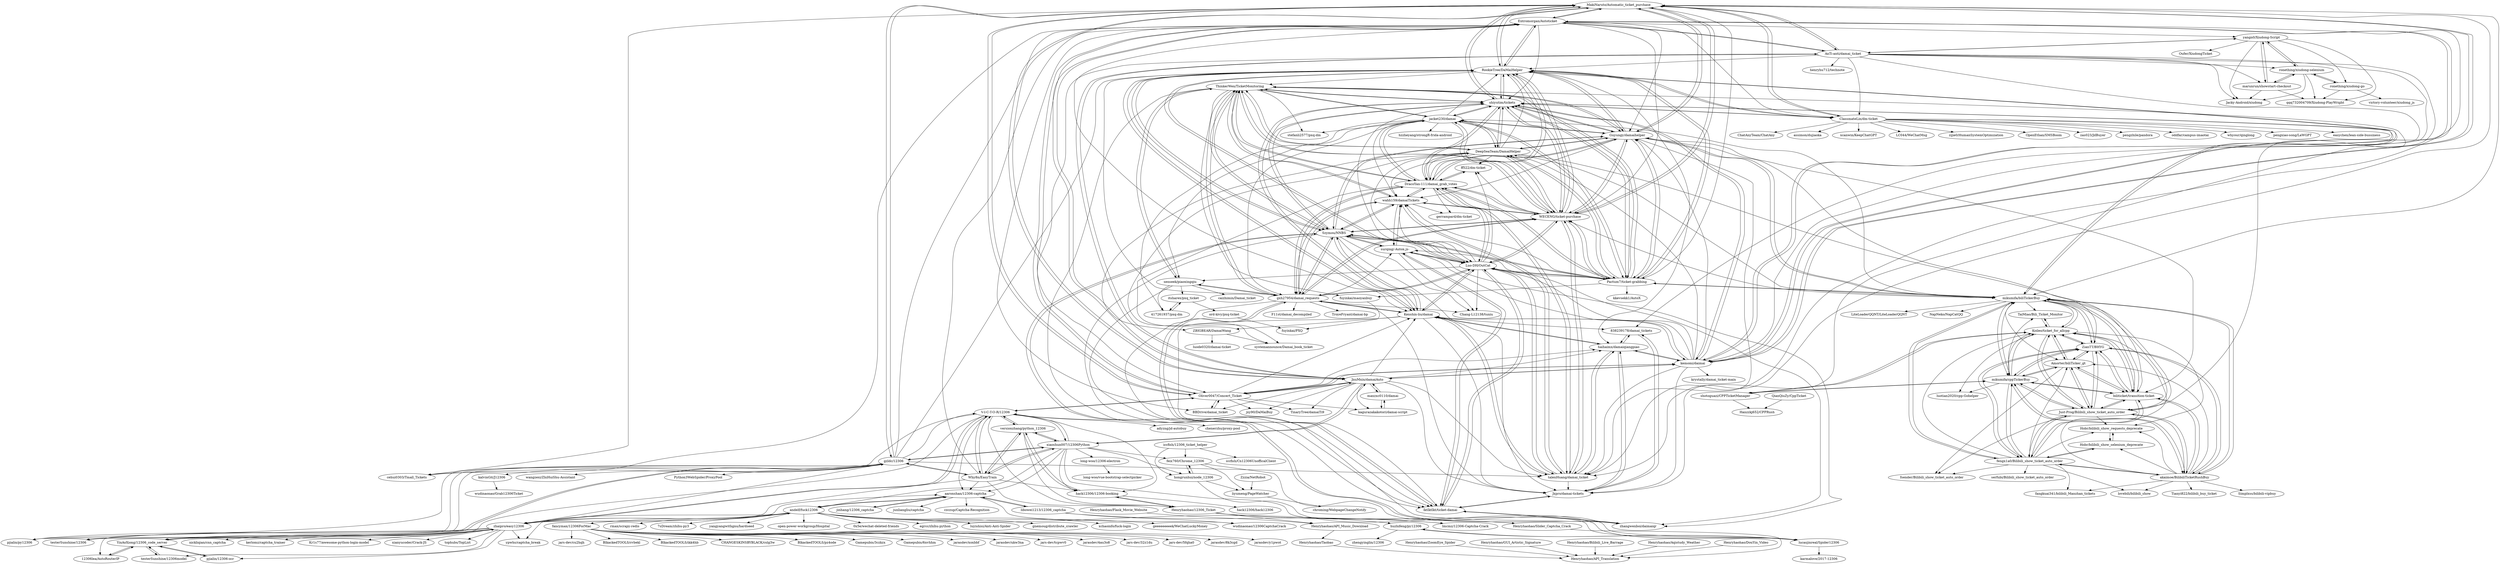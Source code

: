 digraph G {
"MakiNaruto/Automatic_ticket_purchase" -> "Entromorgan/Autoticket"
"MakiNaruto/Automatic_ticket_purchase" -> "shiyutim/tickets"
"MakiNaruto/Automatic_ticket_purchase" -> "RookieTree/DaMaiHelper"
"MakiNaruto/Automatic_ticket_purchase" -> "ClassmateLin/dm-ticket"
"MakiNaruto/Automatic_ticket_purchase" -> "Guyungy/damaihelper"
"MakiNaruto/Automatic_ticket_purchase" -> "WECENG/ticket-purchase"
"MakiNaruto/Automatic_ticket_purchase" -> "kemomi/daimai"
"MakiNaruto/Automatic_ticket_purchase" -> "Oliver0047/Concert_Ticket"
"MakiNaruto/Automatic_ticket_purchase" -> "JnuMxin/damaiAuto"
"MakiNaruto/Automatic_ticket_purchase" -> "AnTi-anti/damai_ticket"
"MakiNaruto/Automatic_ticket_purchase" -> "cehui0303/Tmall_Tickets" ["e"=1]
"MakiNaruto/Automatic_ticket_purchase" -> "Pactum7/ticket-grabbing"
"MakiNaruto/Automatic_ticket_purchase" -> "talenHuang/damai_ticket"
"MakiNaruto/Automatic_ticket_purchase" -> "gzldc/12306"
"MakiNaruto/Automatic_ticket_purchase" -> "mikumifa/biliTickerBuy"
"V-I-C-T-O-R/12306" -> "versionzhang/python_12306"
"V-I-C-T-O-R/12306" -> "xiaoshun007/12306Python"
"V-I-C-T-O-R/12306" -> "Why8n/EasyTrain"
"V-I-C-T-O-R/12306" -> "Henryhaohao/12306_Ticket"
"V-I-C-T-O-R/12306" -> "zhaipro/easy12306"
"V-I-C-T-O-R/12306" -> "aaronshan/12306-captcha"
"V-I-C-T-O-R/12306" -> "hack12306/12306-booking"
"V-I-C-T-O-R/12306" -> "Oliver0047/Concert_Ticket"
"V-I-C-T-O-R/12306" -> "YinAoXiong/12306_code_server"
"V-I-C-T-O-R/12306" -> "pjialin/py12306" ["e"=1]
"V-I-C-T-O-R/12306" -> "adyzng/jd-autobuy" ["e"=1]
"V-I-C-T-O-R/12306" -> "chenerzhu/proxy-pool" ["e"=1]
"Oliver0047/Concert_Ticket" -> "JnuMxin/damaiAuto"
"Oliver0047/Concert_Ticket" -> "Entromorgan/Autoticket"
"Oliver0047/Concert_Ticket" -> "BBDrive/damai_ticket"
"Oliver0047/Concert_Ticket" -> "kemomi/daimai"
"Oliver0047/Concert_Ticket" -> "jxy90/DaMaiBuy"
"Oliver0047/Concert_Ticket" -> "haihaimx/damaiqiangpiao"
"Oliver0047/Concert_Ticket" -> "MakiNaruto/Automatic_ticket_purchase"
"Oliver0047/Concert_Ticket" -> "kagurazakakotori/damai-script"
"Oliver0047/Concert_Ticket" -> "TinaryTree/damaiTi9"
"Oliver0047/Concert_Ticket" -> "V-I-C-T-O-R/12306"
"Oliver0047/Concert_Ticket" -> "Kenshin-liu/damai"
"Henryhaohao/Flask_Movie_Website" -> "Henryhaohao/API_Music_Download"
"iccfish/12306_ticket_helper" -> "iccfish/Cn12306UnofficalClient" ["e"=1]
"iccfish/12306_ticket_helper" -> "feix760/Chrome_12306"
"iccfish/12306_ticket_helper" -> "hongrunhui/node_12306"
"Why8n/EasyTrain" -> "gzldc/12306"
"Why8n/EasyTrain" -> "xiaoshun007/12306Python"
"Why8n/EasyTrain" -> "V-I-C-T-O-R/12306"
"Why8n/EasyTrain" -> "versionzhang/python_12306"
"Why8n/EasyTrain" -> "hack12306/12306-booking"
"Why8n/EasyTrain" -> "aaronshan/12306-captcha"
"Why8n/EasyTrain" -> "Entromorgan/Autoticket"
"Why8n/EasyTrain" -> "zhaipro/easy12306"
"Why8n/EasyTrain" -> "Henryhaohao/12306_Ticket"
"xiaoshun007/12306Python" -> "versionzhang/python_12306"
"xiaoshun007/12306Python" -> "V-I-C-T-O-R/12306"
"xiaoshun007/12306Python" -> "feix760/Chrome_12306"
"xiaoshun007/12306Python" -> "Why8n/EasyTrain"
"xiaoshun007/12306Python" -> "hongrunhui/node_12306"
"xiaoshun007/12306Python" -> "aaronshan/12306-captcha"
"xiaoshun007/12306Python" -> "andelf/fuck12306"
"xiaoshun007/12306Python" -> "hack12306/12306-booking"
"xiaoshun007/12306Python" -> "JnuMxin/damaiAuto"
"xiaoshun007/12306Python" -> "gzldc/12306"
"xiaoshun007/12306Python" -> "lucasjinreal/Spider12306"
"xiaoshun007/12306Python" -> "long-woo/12306-electron"
"JnuMxin/damaiAuto" -> "Oliver0047/Concert_Ticket"
"JnuMxin/damaiAuto" -> "maxzxc0110/damai"
"JnuMxin/damaiAuto" -> "kagurazakakotori/damai-script"
"JnuMxin/damaiAuto" -> "TinaryTree/damaiTi9"
"JnuMxin/damaiAuto" -> "Entromorgan/Autoticket"
"JnuMxin/damaiAuto" -> "jxy90/DaMaiBuy"
"JnuMxin/damaiAuto" -> "kemomi/daimai"
"JnuMxin/damaiAuto" -> "AnTi-anti/damai_ticket"
"JnuMxin/damaiAuto" -> "BBDrive/damai_ticket"
"JnuMxin/damaiAuto" -> "haihaimx/damaiqiangpiao"
"JnuMxin/damaiAuto" -> "talenHuang/damai_ticket"
"JnuMxin/damaiAuto" -> "MakiNaruto/Automatic_ticket_purchase"
"JnuMxin/damaiAuto" -> "Jxpro/damai-tickets"
"JnuMxin/damaiAuto" -> "Kenshin-liu/damai"
"JnuMxin/damaiAuto" -> "xiaoshun007/12306Python"
"hack12306/12306-booking" -> "versionzhang/python_12306"
"hack12306/12306-booking" -> "hack12306/hack12306"
"hack12306/12306-booking" -> "Henryhaohao/12306_Ticket"
"aaronshan/12306-captcha" -> "libowei1213/12306_captcha"
"aaronshan/12306-captcha" -> "jinhang/12306_captcha"
"aaronshan/12306-captcha" -> "junliangliu/captcha" ["e"=1]
"aaronshan/12306-captcha" -> "czczup/Captcha-Recognition"
"aaronshan/12306-captcha" -> "wudinaonao/12306CaptchaCrack"
"aaronshan/12306-captcha" -> "andelf/fuck12306"
"libowei1213/12306_captcha" -> "aaronshan/12306-captcha"
"libowei1213/12306_captcha" -> "wudinaonao/12306CaptchaCrack"
"libowei1213/12306_captcha" -> "lmcmz/12306-Captcha-Crack"
"Henryhaohao/12306_Ticket" -> "Henryhaohao/API_Music_Download"
"Henryhaohao/12306_Ticket" -> "Henryhaohao/Slider_Captcha_Crack"
"Henryhaohao/12306_Ticket" -> "hack12306/12306-booking"
"Henryhaohao/12306_Ticket" -> "lmcmz/12306-Captcha-Crack"
"Zzzia/NetRobot" -> "liyumeng/PageWatcher"
"maxzxc0110/damai" -> "kagurazakakotori/damai-script"
"maxzxc0110/damai" -> "JnuMxin/damaiAuto"
"12306lea/AutoRouterIP" -> "YinAoXiong/12306_code_server"
"Henryhaohao/Taobao" -> "Henryhaohao/API_Translation"
"feix760/Chrome_12306" -> "hongrunhui/node_12306"
"feix760/Chrome_12306" -> "liyumeng/PageWatcher"
"feix760/Chrome_12306" -> "lucasjinreal/Spider12306"
"versionzhang/python_12306" -> "hack12306/12306-booking"
"versionzhang/python_12306" -> "xiaoshun007/12306Python"
"versionzhang/python_12306" -> "V-I-C-T-O-R/12306"
"versionzhang/python_12306" -> "Henryhaohao/12306_Ticket"
"versionzhang/python_12306" -> "Why8n/EasyTrain"
"huzhifeng/py12306" -> "zhengyinglin/12306"
"huzhifeng/py12306" -> "lucasjinreal/Spider12306"
"long-woo/12306-electron" -> "long-woo/vue-bootstrap-selectpicker"
"kagurazakakotori/damai-script" -> "maxzxc0110/damai"
"Henryhaohao/API_Music_Download" -> "Henryhaohao/Taobao"
"Henryhaohao/ZoomEye_Spider" -> "Henryhaohao/API_Translation"
"Henryhaohao/GUI_Artistic_Signature" -> "Henryhaohao/API_Translation"
"Henryhaohao/Slider_Captcha_Crack" -> "Henryhaohao/API_Translation"
"Henryhaohao/Bilibili_Live_Barrage" -> "Henryhaohao/API_Translation"
"Henryhaohao/Aqistudy_Weather" -> "Henryhaohao/API_Translation"
"Henryhaohao/DouYin_Video" -> "Henryhaohao/API_Translation"
"Kenshin-liu/damai" -> "talenHuang/damai_ticket"
"Kenshin-liu/damai" -> "gxh27954/damai_requests"
"Kenshin-liu/damai" -> "haihaimx/damaiqiangpiao"
"Kenshin-liu/damai" -> "Luo-DH/OutCat"
"Kenshin-liu/damai" -> "Szymou/NNBS"
"Kenshin-liu/damai" -> "ZBIGBEAR/DamaiWang"
"Kenshin-liu/damai" -> "RookieTree/DaMaiHelper"
"Kenshin-liu/damai" -> "lktlktlkt/ticket-damai"
"Kenshin-liu/damai" -> "Jxpro/damai-tickets"
"Kenshin-liu/damai" -> "838239178/damai_tickets"
"Kenshin-liu/damai" -> "shiyutim/tickets"
"Kenshin-liu/damai" -> "kemomi/daimai"
"Entromorgan/Autoticket" -> "Oliver0047/Concert_Ticket"
"Entromorgan/Autoticket" -> "MakiNaruto/Automatic_ticket_purchase"
"Entromorgan/Autoticket" -> "JnuMxin/damaiAuto"
"Entromorgan/Autoticket" -> "BBDrive/damai_ticket"
"Entromorgan/Autoticket" -> "AnTi-anti/damai_ticket"
"Entromorgan/Autoticket" -> "RookieTree/DaMaiHelper"
"Entromorgan/Autoticket" -> "kemomi/daimai"
"Entromorgan/Autoticket" -> "shiyutim/tickets"
"Entromorgan/Autoticket" -> "yangn0/Xiudong-Script"
"Entromorgan/Autoticket" -> "Kenshin-liu/damai"
"Entromorgan/Autoticket" -> "cehui0303/Tmall_Tickets" ["e"=1]
"Entromorgan/Autoticket" -> "talenHuang/damai_ticket"
"Entromorgan/Autoticket" -> "ClassmateLin/dm-ticket"
"Entromorgan/Autoticket" -> "WECENG/ticket-purchase"
"Entromorgan/Autoticket" -> "Guyungy/damaihelper"
"kalvinGit/J12306" -> "wudinaonao/Grab12306Ticket"
"testerSunshine/12306model" -> "YinAoXiong/12306_code_server"
"YinAoXiong/12306_code_server" -> "zhaipro/easy12306"
"YinAoXiong/12306_code_server" -> "pjialin/12306-ocr"
"YinAoXiong/12306_code_server" -> "testerSunshine/12306model"
"YinAoXiong/12306_code_server" -> "12306lea/AutoRouterIP"
"YinAoXiong/12306_code_server" -> "gzldc/12306"
"pjialin/12306-ocr" -> "YinAoXiong/12306_code_server"
"BBDrive/damai_ticket" -> "Oliver0047/Concert_Ticket"
"gzldc/12306" -> "Why8n/EasyTrain"
"gzldc/12306" -> "YinAoXiong/12306_code_server"
"gzldc/12306" -> "MakiNaruto/Automatic_ticket_purchase"
"gzldc/12306" -> "cehui0303/Tmall_Tickets" ["e"=1]
"gzldc/12306" -> "zhaipro/easy12306"
"gzldc/12306" -> "xiaoshun007/12306Python"
"gzldc/12306" -> "kalvinGit/J12306"
"gzldc/12306" -> "Python3WebSpider/ProxyPool" ["e"=1]
"gzldc/12306" -> "Entromorgan/Autoticket"
"gzldc/12306" -> "pjialin/py12306" ["e"=1]
"gzldc/12306" -> "testerSunshine/12306" ["e"=1]
"gzldc/12306" -> "V-I-C-T-O-R/12306"
"gzldc/12306" -> "talenHuang/damai_ticket"
"gzldc/12306" -> "wangzexi/ZhiHuiShu-Assistant" ["e"=1]
"gzldc/12306" -> "RookieTree/DaMaiHelper"
"zhaipro/easy12306" -> "YinAoXiong/12306_code_server"
"zhaipro/easy12306" -> "pjialin/py12306" ["e"=1]
"zhaipro/easy12306" -> "testerSunshine/12306" ["e"=1]
"zhaipro/easy12306" -> "nickliqian/cnn_captcha" ["e"=1]
"zhaipro/easy12306" -> "pjialin/12306-ocr"
"zhaipro/easy12306" -> "andelf/fuck12306"
"zhaipro/easy12306" -> "ypwhs/captcha_break" ["e"=1]
"zhaipro/easy12306" -> "kerlomz/captcha_trainer" ["e"=1]
"zhaipro/easy12306" -> "12306lea/AutoRouterIP"
"zhaipro/easy12306" -> "testerSunshine/12306model"
"zhaipro/easy12306" -> "aaronshan/12306-captcha"
"zhaipro/easy12306" -> "V-I-C-T-O-R/12306"
"zhaipro/easy12306" -> "Kr1s77/awesome-python-login-model" ["e"=1]
"zhaipro/easy12306" -> "xianyucoder/Crack-JS" ["e"=1]
"zhaipro/easy12306" -> "tophubs/TopList" ["e"=1]
"andelf/fuck12306" -> "0x5e/wechat-deleted-friends" ["e"=1]
"andelf/fuck12306" -> "aaronshan/12306-captcha"
"andelf/fuck12306" -> "ypwhs/captcha_break" ["e"=1]
"andelf/fuck12306" -> "zhaipro/easy12306"
"andelf/fuck12306" -> "egrcc/zhihu-python" ["e"=1]
"andelf/fuck12306" -> "luyishisi/Anti-Anti-Spider" ["e"=1]
"andelf/fuck12306" -> "gnemoug/distribute_crawler" ["e"=1]
"andelf/fuck12306" -> "xchaoinfo/fuck-login" ["e"=1]
"andelf/fuck12306" -> "geeeeeeeeek/WeChatLuckyMoney" ["e"=1]
"andelf/fuck12306" -> "huzhifeng/py12306"
"andelf/fuck12306" -> "rmax/scrapy-redis" ["e"=1]
"andelf/fuck12306" -> "7sDream/zhihu-py3" ["e"=1]
"andelf/fuck12306" -> "fancymax/12306ForMac"
"andelf/fuck12306" -> "yangyangwithgnu/hardseed" ["e"=1]
"andelf/fuck12306" -> "open-power-workgroup/Hospital" ["e"=1]
"AnTi-anti/damai_ticket" -> "marunrun/showstart-checkout"
"AnTi-anti/damai_ticket" -> "yangn0/Xiudong-Script"
"AnTi-anti/damai_ticket" -> "Entromorgan/Autoticket"
"AnTi-anti/damai_ticket" -> "Jxpro/damai-tickets"
"AnTi-anti/damai_ticket" -> "JnuMxin/damaiAuto"
"AnTi-anti/damai_ticket" -> "MakiNaruto/Automatic_ticket_purchase"
"AnTi-anti/damai_ticket" -> "ronething/xiudong-selenium"
"AnTi-anti/damai_ticket" -> "Oliver0047/Concert_Ticket"
"AnTi-anti/damai_ticket" -> "kemomi/daimai"
"AnTi-anti/damai_ticket" -> "ClassmateLin/dm-ticket"
"AnTi-anti/damai_ticket" -> "henryhu712/technote" ["e"=1]
"AnTi-anti/damai_ticket" -> "838239178/damai_tickets"
"AnTi-anti/damai_ticket" -> "Jacky-Android/xiudong"
"AnTi-anti/damai_ticket" -> "RookieTree/DaMaiHelper"
"yangn0/Xiudong-Script" -> "ronething/xiudong-selenium"
"yangn0/Xiudong-Script" -> "marunrun/showstart-checkout"
"yangn0/Xiudong-Script" -> "AnTi-anti/damai_ticket"
"yangn0/Xiudong-Script" -> "Jacky-Android/xiudong"
"yangn0/Xiudong-Script" -> "ronething/xiudong-go"
"yangn0/Xiudong-Script" -> "qqq732004709/Xiudong-PlayWright"
"yangn0/Xiudong-Script" -> "Oufer/XiudongTicket"
"talenHuang/damai_ticket" -> "Kenshin-liu/damai"
"talenHuang/damai_ticket" -> "haihaimx/damaiqiangpiao"
"talenHuang/damai_ticket" -> "wahh159/damaiTickets"
"talenHuang/damai_ticket" -> "Luo-DH/OutCat"
"talenHuang/damai_ticket" -> "WECENG/ticket-purchase"
"talenHuang/damai_ticket" -> "DracoYan-111/damai_grab_votes"
"talenHuang/damai_ticket" -> "Jxpro/damai-tickets"
"marunrun/showstart-checkout" -> "ronething/xiudong-selenium"
"marunrun/showstart-checkout" -> "yangn0/Xiudong-Script"
"marunrun/showstart-checkout" -> "Jacky-Android/xiudong"
"marunrun/showstart-checkout" -> "qqq732004709/Xiudong-PlayWright"
"jinhang/12306_captcha" -> "aaronshan/12306-captcha"
"ronething/xiudong-selenium" -> "ronething/xiudong-go"
"ronething/xiudong-selenium" -> "yangn0/Xiudong-Script"
"ronething/xiudong-selenium" -> "marunrun/showstart-checkout"
"ronething/xiudong-selenium" -> "qqq732004709/Xiudong-PlayWright"
"ronething/xiudong-selenium" -> "Jacky-Android/xiudong"
"fancymax/12306ForMac" -> "jarasdev/xoxbbf"
"fancymax/12306ForMac" -> "jarasdev/ukw3na"
"fancymax/12306ForMac" -> "jars-dev/tcpwv0"
"fancymax/12306ForMac" -> "jarasdev/4au3o8"
"fancymax/12306ForMac" -> "jars-dev/32z1du"
"fancymax/12306ForMac" -> "jars-dev/5fqha0"
"fancymax/12306ForMac" -> "jarasdev/8k3cgd"
"fancymax/12306ForMac" -> "jarasdev/y1pwot"
"fancymax/12306ForMac" -> "jars-dev/cu2hqh"
"fancymax/12306ForMac" -> "BlkackedTOOLS/cvbekl"
"fancymax/12306ForMac" -> "BlkackedTOOLS/ikk4hb"
"fancymax/12306ForMac" -> "CHANGESKINSBYBLACK/cslg3w"
"fancymax/12306ForMac" -> "BlkackedTOOLS/pz4ode"
"fancymax/12306ForMac" -> "Gamepubis/3czkzx"
"fancymax/12306ForMac" -> "Gamepubis/6nvhhm"
"liyumeng/PageWatcher" -> "chroming/WebpageChangeNotify" ["e"=1]
"Jxpro/damai-tickets" -> "haihaimx/damaiqiangpiao"
"Jxpro/damai-tickets" -> "lktlktlkt/ticket-damai"
"Jxpro/damai-tickets" -> "838239178/damai_tickets"
"ronething/xiudong-go" -> "ronething/xiudong-selenium"
"ronething/xiudong-go" -> "qqq732004709/Xiudong-PlayWright"
"ronething/xiudong-go" -> "victory-volunteer/xiudong_js"
"ClassmateLin/dm-ticket" -> "shiyutim/tickets"
"ClassmateLin/dm-ticket" -> "MakiNaruto/Automatic_ticket_purchase"
"ClassmateLin/dm-ticket" -> "RookieTree/DaMaiHelper"
"ClassmateLin/dm-ticket" -> "OpenEthan/SMSBoom" ["e"=1]
"ClassmateLin/dm-ticket" -> "zas023/JdBuyer" ["e"=1]
"ClassmateLin/dm-ticket" -> "pengzhile/pandora" ["e"=1]
"ClassmateLin/dm-ticket" -> "oddfar/campus-imaotai" ["e"=1]
"ClassmateLin/dm-ticket" -> "whyour/qinglong" ["e"=1]
"ClassmateLin/dm-ticket" -> "pengxiao-song/LaWGPT" ["e"=1]
"ClassmateLin/dm-ticket" -> "easychen/lean-side-bussiness" ["e"=1]
"ClassmateLin/dm-ticket" -> "ChatAnyTeam/ChatAny" ["e"=1]
"ClassmateLin/dm-ticket" -> "assimon/dujiaoka" ["e"=1]
"ClassmateLin/dm-ticket" -> "xcanwin/KeepChatGPT" ["e"=1]
"ClassmateLin/dm-ticket" -> "LC044/WeChatMsg" ["e"=1]
"ClassmateLin/dm-ticket" -> "zijie0/HumanSystemOptimization" ["e"=1]
"mikumifa/biliTickerBuy" -> "ZianTT/BHYG"
"mikumifa/biliTickerBuy" -> "mikumifa/cppTickerBuy"
"mikumifa/biliTickerBuy" -> "biliticket/transition-ticket"
"mikumifa/biliTickerBuy" -> "akaimoe/BilibiliTicketRushBuy"
"mikumifa/biliTickerBuy" -> "Koileo/ticket_for_allcpp"
"mikumifa/biliTickerBuy" -> "fengx1a0/Bilibili_show_ticket_auto_order"
"mikumifa/biliTickerBuy" -> "Just-Prog/Bilibili_show_ticket_auto_order"
"mikumifa/biliTickerBuy" -> "Amorter/biliTicker_gt"
"mikumifa/biliTickerBuy" -> "Guyungy/damaihelper"
"mikumifa/biliTickerBuy" -> "Pactum7/ticket-grabbing"
"mikumifa/biliTickerBuy" -> "shiyutim/tickets"
"mikumifa/biliTickerBuy" -> "WECENG/ticket-purchase"
"mikumifa/biliTickerBuy" -> "LiteLoaderQQNT/LiteLoaderQQNT" ["e"=1]
"mikumifa/biliTickerBuy" -> "TaiMiao/Bili_Ticket_Monitor"
"mikumifa/biliTickerBuy" -> "NapNeko/NapCatQQ" ["e"=1]
"shiyutim/tickets" -> "RookieTree/DaMaiHelper"
"shiyutim/tickets" -> "Guyungy/damaihelper"
"shiyutim/tickets" -> "MakiNaruto/Automatic_ticket_purchase"
"shiyutim/tickets" -> "Pactum7/ticket-grabbing"
"shiyutim/tickets" -> "ClassmateLin/dm-ticket"
"shiyutim/tickets" -> "WECENG/ticket-purchase"
"shiyutim/tickets" -> "DeepSeaTeam/DamaiHelper"
"shiyutim/tickets" -> "ThinkerWen/TicketMonitoring"
"shiyutim/tickets" -> "kemomi/daimai"
"shiyutim/tickets" -> "jacket230/damai"
"shiyutim/tickets" -> "Kenshin-liu/damai"
"shiyutim/tickets" -> "DracoYan-111/damai_grab_votes"
"shiyutim/tickets" -> "Szymou/NNBS"
"shiyutim/tickets" -> "mikumifa/biliTickerBuy"
"shiyutim/tickets" -> "Luo-DH/OutCat"
"Guyungy/damaihelper" -> "DeepSeaTeam/DamaiHelper"
"Guyungy/damaihelper" -> "Pactum7/ticket-grabbing"
"Guyungy/damaihelper" -> "WECENG/ticket-purchase"
"Guyungy/damaihelper" -> "shiyutim/tickets"
"Guyungy/damaihelper" -> "DracoYan-111/damai_grab_votes"
"Guyungy/damaihelper" -> "jacket230/damai"
"Guyungy/damaihelper" -> "ThinkerWen/TicketMonitoring"
"Guyungy/damaihelper" -> "RookieTree/DaMaiHelper"
"Guyungy/damaihelper" -> "mikumifa/biliTickerBuy"
"Guyungy/damaihelper" -> "MakiNaruto/Automatic_ticket_purchase"
"Guyungy/damaihelper" -> "wahh159/damaiTickets"
"Guyungy/damaihelper" -> "ZianTT/BHYG"
"Guyungy/damaihelper" -> "talenHuang/damai_ticket"
"Guyungy/damaihelper" -> "Szymou/NNBS"
"Guyungy/damaihelper" -> "biliticket/transition-ticket"
"lktlktlkt/ticket-damai" -> "gxh27954/damai_requests"
"lktlktlkt/ticket-damai" -> "zhangwenboi/daimaiqr"
"lktlktlkt/ticket-damai" -> "surqing/-Autox.js-"
"lktlktlkt/ticket-damai" -> "Luo-DH/OutCat"
"lktlktlkt/ticket-damai" -> "Jxpro/damai-tickets"
"Luo-DH/OutCat" -> "Szymou/NNBS"
"Luo-DH/OutCat" -> "gxh27954/damai_requests"
"Luo-DH/OutCat" -> "lktlktlkt/ticket-damai"
"Luo-DH/OutCat" -> "RookieTree/DaMaiHelper"
"Luo-DH/OutCat" -> "Kenshin-liu/damai"
"Luo-DH/OutCat" -> "talenHuang/damai_ticket"
"Luo-DH/OutCat" -> "surqing/-Autox.js-"
"Luo-DH/OutCat" -> "DracoYan-111/damai_grab_votes"
"Luo-DH/OutCat" -> "Chang-L12138/tuniu"
"Luo-DH/OutCat" -> "senseek/piaoxingqiu"
"Luo-DH/OutCat" -> "ff522/dm-ticket"
"Luo-DH/OutCat" -> "Pactum7/ticket-grabbing"
"Luo-DH/OutCat" -> "zhangwenboi/daimaiqr"
"Luo-DH/OutCat" -> "wahh159/damaiTickets"
"Luo-DH/OutCat" -> "WECENG/ticket-purchase"
"fengx1a0/Bilibili_show_ticket_auto_order" -> "Just-Prog/Bilibili_show_ticket_auto_order"
"fengx1a0/Bilibili_show_ticket_auto_order" -> "ZianTT/BHYG"
"fengx1a0/Bilibili_show_ticket_auto_order" -> "biliticket/transition-ticket"
"fengx1a0/Bilibili_show_ticket_auto_order" -> "akaimoe/BilibiliTicketRushBuy"
"fengx1a0/Bilibili_show_ticket_auto_order" -> "Hobr/bilibili_show_selenium_deprecate"
"fengx1a0/Bilibili_show_ticket_auto_order" -> "mikumifa/biliTickerBuy"
"fengx1a0/Bilibili_show_ticket_auto_order" -> "mikumifa/cppTickerBuy"
"fengx1a0/Bilibili_show_ticket_auto_order" -> "Hobr/bilibili_show_requests_deprecate"
"fengx1a0/Bilibili_show_ticket_auto_order" -> "Amorter/biliTicker_gt"
"fengx1a0/Bilibili_show_ticket_auto_order" -> "fangkuai341/bilibili_Manzhan_tickets"
"fengx1a0/Bilibili_show_ticket_auto_order" -> "Koileo/ticket_for_allcpp"
"fengx1a0/Bilibili_show_ticket_auto_order" -> "fsender/Bilibili_show_ticket_auto_order"
"fengx1a0/Bilibili_show_ticket_auto_order" -> "lovebili/bilibili_show"
"fengx1a0/Bilibili_show_ticket_auto_order" -> "serfubi/Bilibili_show_ticket_auto_order"
"ZianTT/BHYG" -> "mikumifa/biliTickerBuy"
"ZianTT/BHYG" -> "biliticket/transition-ticket"
"ZianTT/BHYG" -> "fengx1a0/Bilibili_show_ticket_auto_order"
"ZianTT/BHYG" -> "Just-Prog/Bilibili_show_ticket_auto_order"
"ZianTT/BHYG" -> "mikumifa/cppTickerBuy"
"ZianTT/BHYG" -> "Amorter/biliTicker_gt"
"ZianTT/BHYG" -> "akaimoe/BilibiliTicketRushBuy"
"ZianTT/BHYG" -> "Koileo/ticket_for_allcpp"
"Szymou/NNBS" -> "Luo-DH/OutCat"
"Szymou/NNBS" -> "gxh27954/damai_requests"
"Szymou/NNBS" -> "surqing/-Autox.js-"
"Szymou/NNBS" -> "zhangwenboi/daimaiqr"
"Szymou/NNBS" -> "Chang-L12138/tuniu"
"Szymou/NNBS" -> "lktlktlkt/ticket-damai"
"Szymou/NNBS" -> "ThinkerWen/TicketMonitoring"
"Szymou/NNBS" -> "Kenshin-liu/damai"
"Szymou/NNBS" -> "WECENG/ticket-purchase"
"Szymou/NNBS" -> "wahh159/damaiTickets"
"Szymou/NNBS" -> "Pactum7/ticket-grabbing"
"Szymou/NNBS" -> "RookieTree/DaMaiHelper"
"Szymou/NNBS" -> "Jxpro/damai-tickets"
"Szymou/NNBS" -> "Guyungy/damaihelper"
"Szymou/NNBS" -> "shiyutim/tickets"
"RookieTree/DaMaiHelper" -> "shiyutim/tickets"
"RookieTree/DaMaiHelper" -> "MakiNaruto/Automatic_ticket_purchase"
"RookieTree/DaMaiHelper" -> "WECENG/ticket-purchase"
"RookieTree/DaMaiHelper" -> "Luo-DH/OutCat"
"RookieTree/DaMaiHelper" -> "Guyungy/damaihelper"
"RookieTree/DaMaiHelper" -> "ClassmateLin/dm-ticket"
"RookieTree/DaMaiHelper" -> "Pactum7/ticket-grabbing"
"RookieTree/DaMaiHelper" -> "kemomi/daimai"
"RookieTree/DaMaiHelper" -> "Kenshin-liu/damai"
"RookieTree/DaMaiHelper" -> "Entromorgan/Autoticket"
"RookieTree/DaMaiHelper" -> "Szymou/NNBS"
"RookieTree/DaMaiHelper" -> "haihaimx/damaiqiangpiao"
"RookieTree/DaMaiHelper" -> "gxh27954/damai_requests"
"RookieTree/DaMaiHelper" -> "DracoYan-111/damai_grab_votes"
"RookieTree/DaMaiHelper" -> "ThinkerWen/TicketMonitoring"
"kemomi/daimai" -> "haihaimx/damaiqiangpiao"
"kemomi/daimai" -> "RookieTree/DaMaiHelper"
"kemomi/daimai" -> "Oliver0047/Concert_Ticket"
"kemomi/daimai" -> "Jxpro/damai-tickets"
"kemomi/daimai" -> "shiyutim/tickets"
"kemomi/daimai" -> "MakiNaruto/Automatic_ticket_purchase"
"kemomi/daimai" -> "talenHuang/damai_ticket"
"kemomi/daimai" -> "JnuMxin/damaiAuto"
"kemomi/daimai" -> "Kenshin-liu/damai"
"kemomi/daimai" -> "Entromorgan/Autoticket"
"kemomi/daimai" -> "krystally/damai_ticket-main"
"kemomi/daimai" -> "Guyungy/damaihelper"
"kemomi/daimai" -> "surqing/-Autox.js-"
"kemomi/daimai" -> "Luo-DH/OutCat"
"kemomi/daimai" -> "DeepSeaTeam/DamaiHelper"
"gxh27954/damai_requests" -> "lktlktlkt/ticket-damai"
"gxh27954/damai_requests" -> "Szymou/NNBS"
"gxh27954/damai_requests" -> "Luo-DH/OutCat"
"gxh27954/damai_requests" -> "Kenshin-liu/damai"
"gxh27954/damai_requests" -> "wahh159/damaiTickets"
"gxh27954/damai_requests" -> "Chang-L12138/tuniu"
"gxh27954/damai_requests" -> "WECENG/ticket-purchase"
"gxh27954/damai_requests" -> "F11st/damai_decompiled"
"gxh27954/damai_requests" -> "senseek/piaoxingqiu"
"gxh27954/damai_requests" -> "zhangwenboi/daimaiqr"
"gxh27954/damai_requests" -> "ThinkerWen/TicketMonitoring"
"gxh27954/damai_requests" -> "Jxpro/damai-tickets"
"gxh27954/damai_requests" -> "DracoYan-111/damai_grab_votes"
"gxh27954/damai_requests" -> "TroyeFryant/damai-bp"
"gxh27954/damai_requests" -> "surqing/-Autox.js-"
"surqing/-Autox.js-" -> "Szymou/NNBS"
"surqing/-Autox.js-" -> "lktlktlkt/ticket-damai"
"surqing/-Autox.js-" -> "zhangwenboi/daimaiqr"
"surqing/-Autox.js-" -> "Luo-DH/OutCat"
"surqing/-Autox.js-" -> "wahh159/damaiTickets"
"surqing/-Autox.js-" -> "Chang-L12138/tuniu"
"838239178/damai_tickets" -> "Jxpro/damai-tickets"
"838239178/damai_tickets" -> "haihaimx/damaiqiangpiao"
"ff522/dm-ticket" -> "DracoYan-111/damai_grab_votes"
"Hobr/bilibili_show_selenium_deprecate" -> "Hobr/bilibili_show_requests_deprecate"
"Hobr/bilibili_show_selenium_deprecate" -> "fengx1a0/Bilibili_show_ticket_auto_order"
"zhangwenboi/daimaiqr" -> "Szymou/NNBS"
"zhangwenboi/daimaiqr" -> "lktlktlkt/ticket-damai"
"akaimoe/BilibiliTicketRushBuy" -> "ZianTT/BHYG"
"akaimoe/BilibiliTicketRushBuy" -> "mikumifa/biliTickerBuy"
"akaimoe/BilibiliTicketRushBuy" -> "fengx1a0/Bilibili_show_ticket_auto_order"
"akaimoe/BilibiliTicketRushBuy" -> "Hobr/bilibili_show_requests_deprecate"
"akaimoe/BilibiliTicketRushBuy" -> "mikumifa/cppTickerBuy"
"akaimoe/BilibiliTicketRushBuy" -> "Koileo/ticket_for_allcpp"
"akaimoe/BilibiliTicketRushBuy" -> "biliticket/transition-ticket"
"akaimoe/BilibiliTicketRushBuy" -> "Just-Prog/Bilibili_show_ticket_auto_order"
"akaimoe/BilibiliTicketRushBuy" -> "Hobr/bilibili_show_selenium_deprecate"
"akaimoe/BilibiliTicketRushBuy" -> "Amorter/biliTicker_gt"
"akaimoe/BilibiliTicketRushBuy" -> "Simplxss/bilibili-vipbuy"
"akaimoe/BilibiliTicketRushBuy" -> "lovebili/bilibili_show"
"akaimoe/BilibiliTicketRushBuy" -> "Tianyi822/bilibili_buy_ticket"
"akaimoe/BilibiliTicketRushBuy" -> "fangkuai341/bilibili_Manzhan_tickets"
"haihaimx/damaiqiangpiao" -> "kemomi/daimai"
"haihaimx/damaiqiangpiao" -> "Jxpro/damai-tickets"
"haihaimx/damaiqiangpiao" -> "talenHuang/damai_ticket"
"haihaimx/damaiqiangpiao" -> "Kenshin-liu/damai"
"haihaimx/damaiqiangpiao" -> "838239178/damai_tickets"
"senseek/piaoxingqiu" -> "itsharex/pxq_ticket"
"senseek/piaoxingqiu" -> "ThinkerWen/TicketMonitoring"
"senseek/piaoxingqiu" -> "417261937/pxq-dm"
"senseek/piaoxingqiu" -> "caizhimin/Damai_ticket"
"senseek/piaoxingqiu" -> "lktlktlkt/ticket-damai"
"senseek/piaoxingqiu" -> "gxh27954/damai_requests"
"Hobr/bilibili_show_requests_deprecate" -> "Hobr/bilibili_show_selenium_deprecate"
"DracoYan-111/damai_grab_votes" -> "WECENG/ticket-purchase"
"DracoYan-111/damai_grab_votes" -> "DeepSeaTeam/DamaiHelper"
"DracoYan-111/damai_grab_votes" -> "wahh159/damaiTickets"
"DracoYan-111/damai_grab_votes" -> "Pactum7/ticket-grabbing"
"DracoYan-111/damai_grab_votes" -> "Guyungy/damaihelper"
"DracoYan-111/damai_grab_votes" -> "gerrampard/dm-ticket"
"DracoYan-111/damai_grab_votes" -> "jacket230/damai"
"DracoYan-111/damai_grab_votes" -> "Luo-DH/OutCat"
"DracoYan-111/damai_grab_votes" -> "ThinkerWen/TicketMonitoring"
"DracoYan-111/damai_grab_votes" -> "ff522/dm-ticket"
"DracoYan-111/damai_grab_votes" -> "gxh27954/damai_requests"
"DracoYan-111/damai_grab_votes" -> "talenHuang/damai_ticket"
"DracoYan-111/damai_grab_votes" -> "systemannounce/Damai_book_ticket"
"DracoYan-111/damai_grab_votes" -> "shiyutim/tickets"
"DracoYan-111/damai_grab_votes" -> "RookieTree/DaMaiHelper"
"ThinkerWen/TicketMonitoring" -> "Pactum7/ticket-grabbing"
"ThinkerWen/TicketMonitoring" -> "senseek/piaoxingqiu"
"ThinkerWen/TicketMonitoring" -> "DeepSeaTeam/DamaiHelper"
"ThinkerWen/TicketMonitoring" -> "Guyungy/damaihelper"
"ThinkerWen/TicketMonitoring" -> "wahh159/damaiTickets"
"ThinkerWen/TicketMonitoring" -> "jacket230/damai"
"ThinkerWen/TicketMonitoring" -> "WECENG/ticket-purchase"
"ThinkerWen/TicketMonitoring" -> "Szymou/NNBS"
"ThinkerWen/TicketMonitoring" -> "stefanli2577/pxq-dm"
"ThinkerWen/TicketMonitoring" -> "DracoYan-111/damai_grab_votes"
"ThinkerWen/TicketMonitoring" -> "gxh27954/damai_requests"
"ThinkerWen/TicketMonitoring" -> "shiyutim/tickets"
"ThinkerWen/TicketMonitoring" -> "lktlktlkt/ticket-damai"
"ThinkerWen/TicketMonitoring" -> "Just-Prog/Bilibili_show_ticket_auto_order"
"ThinkerWen/TicketMonitoring" -> "fuyinkai/maoyanbuy"
"jacket230/damai" -> "Pactum7/ticket-grabbing"
"jacket230/damai" -> "Guyungy/damaihelper"
"jacket230/damai" -> "DracoYan-111/damai_grab_votes"
"jacket230/damai" -> "ThinkerWen/TicketMonitoring"
"jacket230/damai" -> "DeepSeaTeam/DamaiHelper"
"jacket230/damai" -> "WECENG/ticket-purchase"
"jacket230/damai" -> "shiyutim/tickets"
"jacket230/damai" -> "stefanli2577/pxq-dm"
"jacket230/damai" -> "wahh159/damaiTickets"
"jacket230/damai" -> "RookieTree/DaMaiHelper"
"jacket230/damai" -> "gxh27954/damai_requests"
"jacket230/damai" -> "senseek/piaoxingqiu"
"jacket230/damai" -> "mikumifa/biliTickerBuy"
"jacket230/damai" -> "hzzheyang/strongR-frida-android" ["e"=1]
"jacket230/damai" -> "417261937/pxq-dm"
"wahh159/damaiTickets" -> "WECENG/ticket-purchase"
"wahh159/damaiTickets" -> "DracoYan-111/damai_grab_votes"
"wahh159/damaiTickets" -> "gxh27954/damai_requests"
"wahh159/damaiTickets" -> "ThinkerWen/TicketMonitoring"
"wahh159/damaiTickets" -> "talenHuang/damai_ticket"
"wahh159/damaiTickets" -> "gerrampard/dm-ticket"
"wahh159/damaiTickets" -> "surqing/-Autox.js-"
"wahh159/damaiTickets" -> "Szymou/NNBS"
"Pactum7/ticket-grabbing" -> "ThinkerWen/TicketMonitoring"
"Pactum7/ticket-grabbing" -> "Guyungy/damaihelper"
"Pactum7/ticket-grabbing" -> "jacket230/damai"
"Pactum7/ticket-grabbing" -> "DeepSeaTeam/DamaiHelper"
"Pactum7/ticket-grabbing" -> "DracoYan-111/damai_grab_votes"
"Pactum7/ticket-grabbing" -> "shiyutim/tickets"
"Pactum7/ticket-grabbing" -> "WECENG/ticket-purchase"
"Pactum7/ticket-grabbing" -> "RookieTree/DaMaiHelper"
"Pactum7/ticket-grabbing" -> "surqing/-Autox.js-"
"Pactum7/ticket-grabbing" -> "Szymou/NNBS"
"Pactum7/ticket-grabbing" -> "mikumifa/biliTickerBuy"
"Pactum7/ticket-grabbing" -> "Luo-DH/OutCat"
"Pactum7/ticket-grabbing" -> "fuyinkai/maoyanbuy"
"Pactum7/ticket-grabbing" -> "wahh159/damaiTickets"
"Pactum7/ticket-grabbing" -> "kkevsekk1/AutoX" ["e"=1]
"lucasjinreal/Spider12306" -> "huzhifeng/py12306"
"lucasjinreal/Spider12306" -> "karmalove/2017-12306"
"WECENG/ticket-purchase" -> "DracoYan-111/damai_grab_votes"
"WECENG/ticket-purchase" -> "wahh159/damaiTickets"
"WECENG/ticket-purchase" -> "Guyungy/damaihelper"
"WECENG/ticket-purchase" -> "DeepSeaTeam/DamaiHelper"
"WECENG/ticket-purchase" -> "Pactum7/ticket-grabbing"
"WECENG/ticket-purchase" -> "shiyutim/tickets"
"WECENG/ticket-purchase" -> "RookieTree/DaMaiHelper"
"WECENG/ticket-purchase" -> "ThinkerWen/TicketMonitoring"
"WECENG/ticket-purchase" -> "gxh27954/damai_requests"
"WECENG/ticket-purchase" -> "talenHuang/damai_ticket"
"WECENG/ticket-purchase" -> "Szymou/NNBS"
"WECENG/ticket-purchase" -> "jacket230/damai"
"WECENG/ticket-purchase" -> "MakiNaruto/Automatic_ticket_purchase"
"WECENG/ticket-purchase" -> "Luo-DH/OutCat"
"WECENG/ticket-purchase" -> "ff522/dm-ticket"
"DeepSeaTeam/DamaiHelper" -> "Guyungy/damaihelper"
"DeepSeaTeam/DamaiHelper" -> "DracoYan-111/damai_grab_votes"
"DeepSeaTeam/DamaiHelper" -> "WECENG/ticket-purchase"
"DeepSeaTeam/DamaiHelper" -> "Pactum7/ticket-grabbing"
"DeepSeaTeam/DamaiHelper" -> "ThinkerWen/TicketMonitoring"
"DeepSeaTeam/DamaiHelper" -> "shiyutim/tickets"
"DeepSeaTeam/DamaiHelper" -> "systemannounce/Damai_book_ticket"
"DeepSeaTeam/DamaiHelper" -> "jacket230/damai"
"DeepSeaTeam/DamaiHelper" -> "ff522/dm-ticket"
"DeepSeaTeam/DamaiHelper" -> "wahh159/damaiTickets"
"DeepSeaTeam/DamaiHelper" -> "ZBIGBEAR/DamaiWang"
"DeepSeaTeam/DamaiHelper" -> "RookieTree/DaMaiHelper"
"DeepSeaTeam/DamaiHelper" -> "Luo-DH/OutCat"
"DeepSeaTeam/DamaiHelper" -> "mikumifa/biliTickerBuy"
"DeepSeaTeam/DamaiHelper" -> "biliticket/transition-ticket"
"hongrunhui/node_12306" -> "feix760/Chrome_12306"
"hongrunhui/node_12306" -> "liyumeng/PageWatcher"
"hongrunhui/node_12306" -> "lucasjinreal/Spider12306"
"Just-Prog/Bilibili_show_ticket_auto_order" -> "fengx1a0/Bilibili_show_ticket_auto_order"
"Just-Prog/Bilibili_show_ticket_auto_order" -> "biliticket/transition-ticket"
"Just-Prog/Bilibili_show_ticket_auto_order" -> "ZianTT/BHYG"
"Just-Prog/Bilibili_show_ticket_auto_order" -> "Amorter/biliTicker_gt"
"Just-Prog/Bilibili_show_ticket_auto_order" -> "Koileo/ticket_for_allcpp"
"Just-Prog/Bilibili_show_ticket_auto_order" -> "fsender/Bilibili_show_ticket_auto_order"
"Just-Prog/Bilibili_show_ticket_auto_order" -> "mikumifa/cppTickerBuy"
"Just-Prog/Bilibili_show_ticket_auto_order" -> "mikumifa/biliTickerBuy"
"Just-Prog/Bilibili_show_ticket_auto_order" -> "Hobr/bilibili_show_requests_deprecate"
"Just-Prog/Bilibili_show_ticket_auto_order" -> "akaimoe/BilibiliTicketRushBuy"
"417261937/pxq-dm" -> "itsharex/pxq_ticket"
"itsharex/pxq_ticket" -> "ord-kivy/pxq-ticket"
"itsharex/pxq_ticket" -> "417261937/pxq-dm"
"biliticket/transition-ticket" -> "ZianTT/BHYG"
"biliticket/transition-ticket" -> "Just-Prog/Bilibili_show_ticket_auto_order"
"biliticket/transition-ticket" -> "mikumifa/biliTickerBuy"
"biliticket/transition-ticket" -> "Amorter/biliTicker_gt"
"biliticket/transition-ticket" -> "mikumifa/cppTickerBuy"
"biliticket/transition-ticket" -> "Koileo/ticket_for_allcpp"
"biliticket/transition-ticket" -> "fengx1a0/Bilibili_show_ticket_auto_order"
"biliticket/transition-ticket" -> "akaimoe/BilibiliTicketRushBuy"
"Amorter/biliTicker_gt" -> "Koileo/ticket_for_allcpp"
"Amorter/biliTicker_gt" -> "biliticket/transition-ticket"
"Amorter/biliTicker_gt" -> "mikumifa/cppTickerBuy"
"Amorter/biliTicker_gt" -> "Just-Prog/Bilibili_show_ticket_auto_order"
"Amorter/biliTicker_gt" -> "ZianTT/BHYG"
"Amorter/biliTicker_gt" -> "fsender/Bilibili_show_ticket_auto_order"
"ord-kivy/pxq-ticket" -> "fuyinkai/PXQ"
"mikumifa/cppTickerBuy" -> "Koileo/ticket_for_allcpp"
"mikumifa/cppTickerBuy" -> "mikumifa/biliTickerBuy"
"mikumifa/cppTickerBuy" -> "biliticket/transition-ticket"
"mikumifa/cppTickerBuy" -> "Amorter/biliTicker_gt"
"mikumifa/cppTickerBuy" -> "ZianTT/BHYG"
"mikumifa/cppTickerBuy" -> "shotoguazi/CPPTicketManager"
"mikumifa/cppTickerBuy" -> "Just-Prog/Bilibili_show_ticket_auto_order"
"mikumifa/cppTickerBuy" -> "fengx1a0/Bilibili_show_ticket_auto_order"
"mikumifa/cppTickerBuy" -> "TaiMiao/Bili_Ticket_Monitor"
"mikumifa/cppTickerBuy" -> "akaimoe/BilibiliTicketRushBuy"
"mikumifa/cppTickerBuy" -> "luotian2020/cpp-Gohelper"
"Koileo/ticket_for_allcpp" -> "mikumifa/cppTickerBuy"
"Koileo/ticket_for_allcpp" -> "Amorter/biliTicker_gt"
"Koileo/ticket_for_allcpp" -> "TaiMiao/Bili_Ticket_Monitor"
"Koileo/ticket_for_allcpp" -> "biliticket/transition-ticket"
"Koileo/ticket_for_allcpp" -> "shotoguazi/CPPTicketManager"
"Koileo/ticket_for_allcpp" -> "luotian2020/cpp-Gohelper"
"Koileo/ticket_for_allcpp" -> "Just-Prog/Bilibili_show_ticket_auto_order"
"Koileo/ticket_for_allcpp" -> "Hobr/bilibili_show_requests_deprecate"
"Koileo/ticket_for_allcpp" -> "ZianTT/BHYG"
"Koileo/ticket_for_allcpp" -> "mikumifa/biliTickerBuy"
"shotoguazi/CPPTicketManager" -> "Hanzzkj652/CPPRush"
"shotoguazi/CPPTicketManager" -> "Koileo/ticket_for_allcpp"
"shotoguazi/CPPTicketManager" -> "mikumifa/cppTickerBuy"
"ZBIGBEAR/DamaiWang" -> "luode0320/damai-ticket"
"ZBIGBEAR/DamaiWang" -> "systemannounce/Damai_book_ticket"
"TaiMiao/Bili_Ticket_Monitor" -> "Koileo/ticket_for_allcpp"
"fuyinkai/maoyanbuy" -> "fuyinkai/PXQ"
"QianQiuZy/CppTicket" -> "Hanzzkj652/CPPRush"
"MakiNaruto/Automatic_ticket_purchase" ["l"="47.767,22.826"]
"Entromorgan/Autoticket" ["l"="47.73,22.832"]
"shiyutim/tickets" ["l"="47.792,22.789"]
"RookieTree/DaMaiHelper" ["l"="47.764,22.781"]
"ClassmateLin/dm-ticket" ["l"="47.692,22.769"]
"Guyungy/damaihelper" ["l"="47.819,22.784"]
"WECENG/ticket-purchase" ["l"="47.788,22.765"]
"kemomi/daimai" ["l"="47.743,22.807"]
"Oliver0047/Concert_Ticket" ["l"="47.712,22.857"]
"JnuMxin/damaiAuto" ["l"="47.702,22.844"]
"AnTi-anti/damai_ticket" ["l"="47.746,22.857"]
"cehui0303/Tmall_Tickets" ["l"="-50.843,16.721"]
"Pactum7/ticket-grabbing" ["l"="47.811,22.756"]
"talenHuang/damai_ticket" ["l"="47.743,22.776"]
"gzldc/12306" ["l"="47.651,22.85"]
"mikumifa/biliTickerBuy" ["l"="47.875,22.768"]
"V-I-C-T-O-R/12306" ["l"="47.614,22.892"]
"versionzhang/python_12306" ["l"="47.625,22.93"]
"xiaoshun007/12306Python" ["l"="47.601,22.921"]
"Why8n/EasyTrain" ["l"="47.634,22.903"]
"Henryhaohao/12306_Ticket" ["l"="47.632,22.967"]
"zhaipro/easy12306" ["l"="47.556,22.878"]
"aaronshan/12306-captcha" ["l"="47.546,22.917"]
"hack12306/12306-booking" ["l"="47.642,22.943"]
"YinAoXiong/12306_code_server" ["l"="47.577,22.845"]
"pjialin/py12306" ["l"="48.047,23.237"]
"adyzng/jd-autobuy" ["l"="-50.677,16.71"]
"chenerzhu/proxy-pool" ["l"="-5.187,11.554"]
"BBDrive/damai_ticket" ["l"="47.72,22.879"]
"jxy90/DaMaiBuy" ["l"="47.696,22.875"]
"haihaimx/damaiqiangpiao" ["l"="47.72,22.802"]
"kagurazakakotori/damai-script" ["l"="47.679,22.86"]
"TinaryTree/damaiTi9" ["l"="47.702,22.891"]
"Kenshin-liu/damai" ["l"="47.744,22.789"]
"Henryhaohao/Flask_Movie_Website" ["l"="47.695,23.057"]
"Henryhaohao/API_Music_Download" ["l"="47.666,23.028"]
"iccfish/12306_ticket_helper" ["l"="47.529,23.041"]
"iccfish/Cn12306UnofficalClient" ["l"="-32.795,1.156"]
"feix760/Chrome_12306" ["l"="47.55,23.001"]
"hongrunhui/node_12306" ["l"="47.568,23.007"]
"andelf/fuck12306" ["l"="47.479,22.926"]
"lucasjinreal/Spider12306" ["l"="47.536,22.978"]
"long-woo/12306-electron" ["l"="47.602,22.977"]
"maxzxc0110/damai" ["l"="47.676,22.875"]
"Jxpro/damai-tickets" ["l"="47.724,22.785"]
"hack12306/hack12306" ["l"="47.665,22.97"]
"libowei1213/12306_captcha" ["l"="47.556,22.944"]
"jinhang/12306_captcha" ["l"="47.52,22.929"]
"junliangliu/captcha" ["l"="47.851,22.307"]
"czczup/Captcha-Recognition" ["l"="47.495,22.887"]
"wudinaonao/12306CaptchaCrack" ["l"="47.536,22.943"]
"lmcmz/12306-Captcha-Crack" ["l"="47.588,22.961"]
"Henryhaohao/Slider_Captcha_Crack" ["l"="47.639,23.032"]
"Zzzia/NetRobot" ["l"="47.557,23.087"]
"liyumeng/PageWatcher" ["l"="47.564,23.045"]
"12306lea/AutoRouterIP" ["l"="47.533,22.828"]
"Henryhaohao/Taobao" ["l"="47.661,23.059"]
"Henryhaohao/API_Translation" ["l"="47.652,23.084"]
"huzhifeng/py12306" ["l"="47.496,22.973"]
"zhengyinglin/12306" ["l"="47.472,22.991"]
"long-woo/vue-bootstrap-selectpicker" ["l"="47.607,23.002"]
"Henryhaohao/ZoomEye_Spider" ["l"="47.653,23.104"]
"Henryhaohao/GUI_Artistic_Signature" ["l"="47.635,23.094"]
"Henryhaohao/Bilibili_Live_Barrage" ["l"="47.668,23.113"]
"Henryhaohao/Aqistudy_Weather" ["l"="47.672,23.093"]
"Henryhaohao/DouYin_Video" ["l"="47.639,23.113"]
"gxh27954/damai_requests" ["l"="47.765,22.731"]
"Luo-DH/OutCat" ["l"="47.76,22.752"]
"Szymou/NNBS" ["l"="47.771,22.752"]
"ZBIGBEAR/DamaiWang" ["l"="47.831,22.815"]
"lktlktlkt/ticket-damai" ["l"="47.74,22.743"]
"838239178/damai_tickets" ["l"="47.705,22.811"]
"yangn0/Xiudong-Script" ["l"="47.777,22.895"]
"kalvinGit/J12306" ["l"="47.604,22.799"]
"wudinaonao/Grab12306Ticket" ["l"="47.58,22.773"]
"testerSunshine/12306model" ["l"="47.559,22.826"]
"pjialin/12306-ocr" ["l"="47.537,22.849"]
"Python3WebSpider/ProxyPool" ["l"="48.417,23.285"]
"testerSunshine/12306" ["l"="-4.394,17.82"]
"wangzexi/ZhiHuiShu-Assistant" ["l"="-47.105,12.781"]
"nickliqian/cnn_captcha" ["l"="47.946,22.191"]
"ypwhs/captcha_break" ["l"="47.899,22.215"]
"kerlomz/captcha_trainer" ["l"="47.989,22.159"]
"Kr1s77/awesome-python-login-model" ["l"="48.203,23.436"]
"xianyucoder/Crack-JS" ["l"="48.166,22.174"]
"tophubs/TopList" ["l"="-4.889,17.653"]
"0x5e/wechat-deleted-friends" ["l"="49.726,22.61"]
"egrcc/zhihu-python" ["l"="48.479,23.626"]
"luyishisi/Anti-Anti-Spider" ["l"="48.38,23.409"]
"gnemoug/distribute_crawler" ["l"="48.562,23.433"]
"xchaoinfo/fuck-login" ["l"="48.408,23.488"]
"geeeeeeeeek/WeChatLuckyMoney" ["l"="57.076,-12.595"]
"rmax/scrapy-redis" ["l"="48.611,23.358"]
"7sDream/zhihu-py3" ["l"="48.532,23.654"]
"fancymax/12306ForMac" ["l"="47.266,22.973"]
"yangyangwithgnu/hardseed" ["l"="-45.944,12.918"]
"open-power-workgroup/Hospital" ["l"="-45.718,12.951"]
"marunrun/showstart-checkout" ["l"="47.761,22.912"]
"ronething/xiudong-selenium" ["l"="47.778,22.918"]
"henryhu712/technote" ["l"="-5.083,16.903"]
"Jacky-Android/xiudong" ["l"="47.758,22.895"]
"ronething/xiudong-go" ["l"="47.795,22.934"]
"qqq732004709/Xiudong-PlayWright" ["l"="47.795,22.918"]
"Oufer/XiudongTicket" ["l"="47.808,22.904"]
"wahh159/damaiTickets" ["l"="47.782,22.734"]
"DracoYan-111/damai_grab_votes" ["l"="47.791,22.748"]
"jarasdev/xoxbbf" ["l"="47.323,22.973"]
"jarasdev/ukw3na" ["l"="47.19,22.998"]
"jars-dev/tcpwv0" ["l"="47.285,22.918"]
"jarasdev/4au3o8" ["l"="47.208,22.927"]
"jars-dev/32z1du" ["l"="47.217,23.028"]
"jars-dev/5fqha0" ["l"="47.245,22.909"]
"jarasdev/8k3cgd" ["l"="47.291,23.033"]
"jarasdev/y1pwot" ["l"="47.191,22.96"]
"jars-dev/cu2hqh" ["l"="47.254,23.036"]
"BlkackedTOOLS/cvbekl" ["l"="47.227,22.961"]
"BlkackedTOOLS/ikk4hb" ["l"="47.248,22.94"]
"CHANGESKINSBYBLACK/cslg3w" ["l"="47.299,22.947"]
"BlkackedTOOLS/pz4ode" ["l"="47.255,23.008"]
"Gamepubis/3czkzx" ["l"="47.224,22.993"]
"Gamepubis/6nvhhm" ["l"="47.303,23.003"]
"chroming/WebpageChangeNotify" ["l"="-44.357,11.653"]
"victory-volunteer/xiudong_js" ["l"="47.809,22.955"]
"OpenEthan/SMSBoom" ["l"="-48.542,13.163"]
"zas023/JdBuyer" ["l"="-50.967,15.803"]
"pengzhile/pandora" ["l"="44.02,1.36"]
"oddfar/campus-imaotai" ["l"="-50.825,16.453"]
"whyour/qinglong" ["l"="-50.908,15.741"]
"pengxiao-song/LaWGPT" ["l"="52.956,27.879"]
"easychen/lean-side-bussiness" ["l"="-4.841,17.317"]
"ChatAnyTeam/ChatAny" ["l"="45.595,2.104"]
"assimon/dujiaoka" ["l"="-45.743,15.527"]
"xcanwin/KeepChatGPT" ["l"="43.965,1.173"]
"LC044/WeChatMsg" ["l"="-48.784,13.204"]
"zijie0/HumanSystemOptimization" ["l"="-4.797,17.376"]
"ZianTT/BHYG" ["l"="47.911,22.785"]
"mikumifa/cppTickerBuy" ["l"="47.928,22.75"]
"biliticket/transition-ticket" ["l"="47.9,22.769"]
"akaimoe/BilibiliTicketRushBuy" ["l"="47.936,22.781"]
"Koileo/ticket_for_allcpp" ["l"="47.916,22.747"]
"fengx1a0/Bilibili_show_ticket_auto_order" ["l"="47.941,22.765"]
"Just-Prog/Bilibili_show_ticket_auto_order" ["l"="47.91,22.759"]
"Amorter/biliTicker_gt" ["l"="47.923,22.768"]
"LiteLoaderQQNT/LiteLoaderQQNT" ["l"="-53.702,-18.704"]
"TaiMiao/Bili_Ticket_Monitor" ["l"="47.903,22.733"]
"NapNeko/NapCatQQ" ["l"="-53.73,-18.65"]
"DeepSeaTeam/DamaiHelper" ["l"="47.828,22.763"]
"ThinkerWen/TicketMonitoring" ["l"="47.805,22.735"]
"jacket230/damai" ["l"="47.828,22.735"]
"zhangwenboi/daimaiqr" ["l"="47.737,22.725"]
"surqing/-Autox.js-" ["l"="47.75,22.733"]
"Chang-L12138/tuniu" ["l"="47.751,22.712"]
"senseek/piaoxingqiu" ["l"="47.788,22.701"]
"ff522/dm-ticket" ["l"="47.798,22.718"]
"Hobr/bilibili_show_selenium_deprecate" ["l"="47.971,22.762"]
"Hobr/bilibili_show_requests_deprecate" ["l"="47.954,22.751"]
"fangkuai341/bilibili_Manzhan_tickets" ["l"="47.967,22.793"]
"fsender/Bilibili_show_ticket_auto_order" ["l"="47.954,22.776"]
"lovebili/bilibili_show" ["l"="47.972,22.78"]
"serfubi/Bilibili_show_ticket_auto_order" ["l"="47.982,22.748"]
"krystally/damai_ticket-main" ["l"="47.682,22.81"]
"F11st/damai_decompiled" ["l"="47.748,22.686"]
"TroyeFryant/damai-bp" ["l"="47.736,22.696"]
"Simplxss/bilibili-vipbuy" ["l"="47.965,22.809"]
"Tianyi822/bilibili_buy_ticket" ["l"="47.95,22.809"]
"itsharex/pxq_ticket" ["l"="47.811,22.66"]
"417261937/pxq-dm" ["l"="47.818,22.68"]
"caizhimin/Damai_ticket" ["l"="47.78,22.661"]
"gerrampard/dm-ticket" ["l"="47.773,22.69"]
"systemannounce/Damai_book_ticket" ["l"="47.845,22.789"]
"stefanli2577/pxq-dm" ["l"="47.848,22.703"]
"fuyinkai/maoyanbuy" ["l"="47.826,22.701"]
"hzzheyang/strongR-frida-android" ["l"="56.57,-10.737"]
"kkevsekk1/AutoX" ["l"="-51.585,16.655"]
"karmalove/2017-12306" ["l"="47.512,23.001"]
"ord-kivy/pxq-ticket" ["l"="47.829,22.639"]
"fuyinkai/PXQ" ["l"="47.838,22.662"]
"shotoguazi/CPPTicketManager" ["l"="47.947,22.726"]
"luotian2020/cpp-Gohelper" ["l"="47.93,22.722"]
"Hanzzkj652/CPPRush" ["l"="47.978,22.704"]
"luode0320/damai-ticket" ["l"="47.853,22.84"]
"QianQiuZy/CppTicket" ["l"="47.999,22.69"]
}